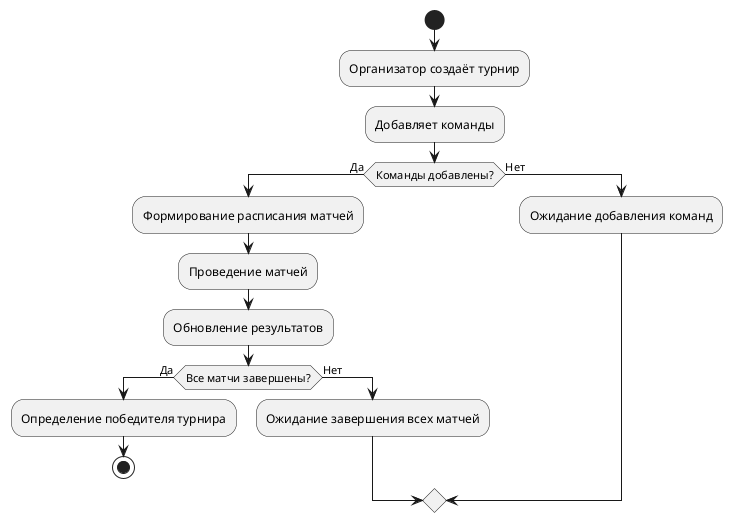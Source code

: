 @startuml
start
:Организатор создаёт турнир;
:Добавляет команды;
if (Команды добавлены?) then (Да)
    :Формирование расписания матчей;
    :Проведение матчей;
    :Обновление результатов;
    if (Все матчи завершены?) then (Да)
        :Определение победителя турнира;
        stop
    else (Нет)
        :Ожидание завершения всех матчей;
    endif
else (Нет)
    :Ожидание добавления команд;
endif
@enduml
